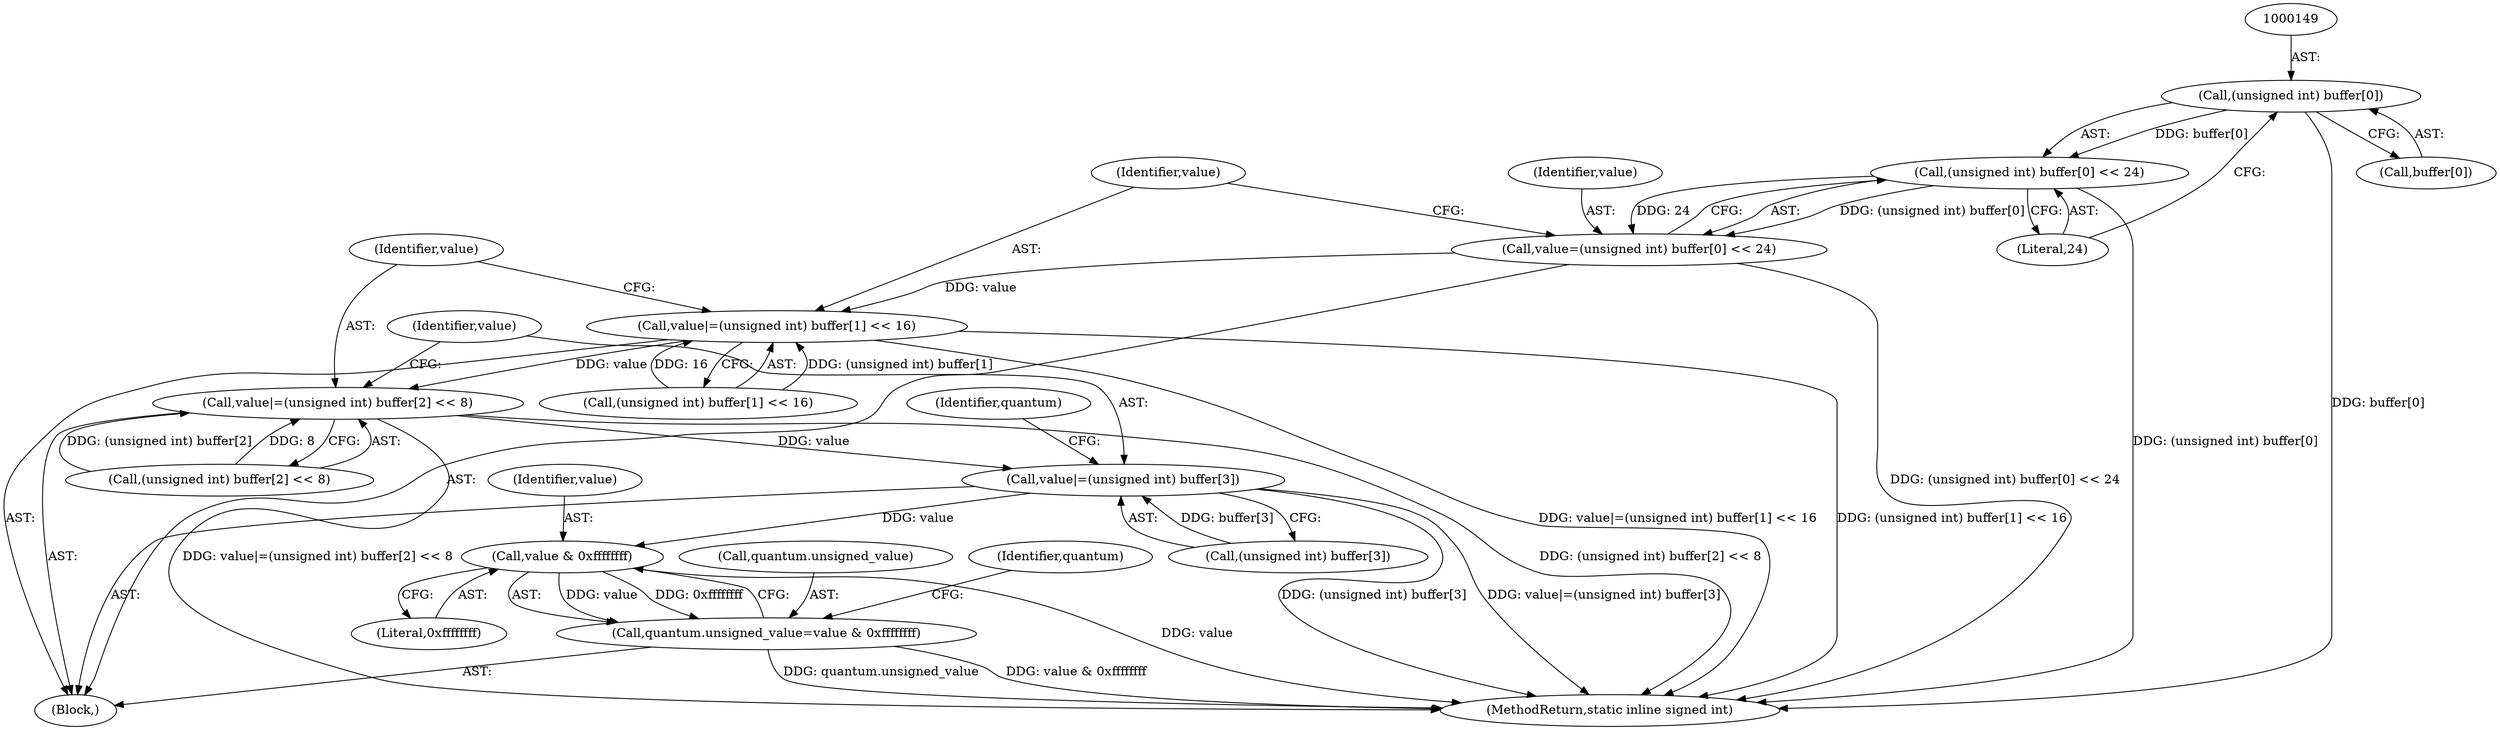 digraph "0_ImageMagick_d8ab7f046587f2e9f734b687ba7e6e10147c294b_6@array" {
"1000148" [label="(Call,(unsigned int) buffer[0])"];
"1000147" [label="(Call,(unsigned int) buffer[0] << 24)"];
"1000145" [label="(Call,value=(unsigned int) buffer[0] << 24)"];
"1000154" [label="(Call,value|=(unsigned int) buffer[1] << 16)"];
"1000163" [label="(Call,value|=(unsigned int) buffer[2] << 8)"];
"1000172" [label="(Call,value|=(unsigned int) buffer[3])"];
"1000183" [label="(Call,value & 0xffffffff)"];
"1000179" [label="(Call,quantum.unsigned_value=value & 0xffffffff)"];
"1000165" [label="(Call,(unsigned int) buffer[2] << 8)"];
"1000146" [label="(Identifier,value)"];
"1000164" [label="(Identifier,value)"];
"1000183" [label="(Call,value & 0xffffffff)"];
"1000174" [label="(Call,(unsigned int) buffer[3])"];
"1000179" [label="(Call,quantum.unsigned_value=value & 0xffffffff)"];
"1000145" [label="(Call,value=(unsigned int) buffer[0] << 24)"];
"1000180" [label="(Call,quantum.unsigned_value)"];
"1000148" [label="(Call,(unsigned int) buffer[0])"];
"1000147" [label="(Call,(unsigned int) buffer[0] << 24)"];
"1000173" [label="(Identifier,value)"];
"1000154" [label="(Call,value|=(unsigned int) buffer[1] << 16)"];
"1000103" [label="(Block,)"];
"1000181" [label="(Identifier,quantum)"];
"1000150" [label="(Call,buffer[0])"];
"1000190" [label="(MethodReturn,static inline signed int)"];
"1000153" [label="(Literal,24)"];
"1000185" [label="(Literal,0xffffffff)"];
"1000188" [label="(Identifier,quantum)"];
"1000155" [label="(Identifier,value)"];
"1000156" [label="(Call,(unsigned int) buffer[1] << 16)"];
"1000184" [label="(Identifier,value)"];
"1000172" [label="(Call,value|=(unsigned int) buffer[3])"];
"1000163" [label="(Call,value|=(unsigned int) buffer[2] << 8)"];
"1000148" -> "1000147"  [label="AST: "];
"1000148" -> "1000150"  [label="CFG: "];
"1000149" -> "1000148"  [label="AST: "];
"1000150" -> "1000148"  [label="AST: "];
"1000153" -> "1000148"  [label="CFG: "];
"1000148" -> "1000190"  [label="DDG: buffer[0]"];
"1000148" -> "1000147"  [label="DDG: buffer[0]"];
"1000147" -> "1000145"  [label="AST: "];
"1000147" -> "1000153"  [label="CFG: "];
"1000153" -> "1000147"  [label="AST: "];
"1000145" -> "1000147"  [label="CFG: "];
"1000147" -> "1000190"  [label="DDG: (unsigned int) buffer[0]"];
"1000147" -> "1000145"  [label="DDG: (unsigned int) buffer[0]"];
"1000147" -> "1000145"  [label="DDG: 24"];
"1000145" -> "1000103"  [label="AST: "];
"1000146" -> "1000145"  [label="AST: "];
"1000155" -> "1000145"  [label="CFG: "];
"1000145" -> "1000190"  [label="DDG: (unsigned int) buffer[0] << 24"];
"1000145" -> "1000154"  [label="DDG: value"];
"1000154" -> "1000103"  [label="AST: "];
"1000154" -> "1000156"  [label="CFG: "];
"1000155" -> "1000154"  [label="AST: "];
"1000156" -> "1000154"  [label="AST: "];
"1000164" -> "1000154"  [label="CFG: "];
"1000154" -> "1000190"  [label="DDG: value|=(unsigned int) buffer[1] << 16"];
"1000154" -> "1000190"  [label="DDG: (unsigned int) buffer[1] << 16"];
"1000156" -> "1000154"  [label="DDG: (unsigned int) buffer[1]"];
"1000156" -> "1000154"  [label="DDG: 16"];
"1000154" -> "1000163"  [label="DDG: value"];
"1000163" -> "1000103"  [label="AST: "];
"1000163" -> "1000165"  [label="CFG: "];
"1000164" -> "1000163"  [label="AST: "];
"1000165" -> "1000163"  [label="AST: "];
"1000173" -> "1000163"  [label="CFG: "];
"1000163" -> "1000190"  [label="DDG: value|=(unsigned int) buffer[2] << 8"];
"1000163" -> "1000190"  [label="DDG: (unsigned int) buffer[2] << 8"];
"1000165" -> "1000163"  [label="DDG: (unsigned int) buffer[2]"];
"1000165" -> "1000163"  [label="DDG: 8"];
"1000163" -> "1000172"  [label="DDG: value"];
"1000172" -> "1000103"  [label="AST: "];
"1000172" -> "1000174"  [label="CFG: "];
"1000173" -> "1000172"  [label="AST: "];
"1000174" -> "1000172"  [label="AST: "];
"1000181" -> "1000172"  [label="CFG: "];
"1000172" -> "1000190"  [label="DDG: (unsigned int) buffer[3]"];
"1000172" -> "1000190"  [label="DDG: value|=(unsigned int) buffer[3]"];
"1000174" -> "1000172"  [label="DDG: buffer[3]"];
"1000172" -> "1000183"  [label="DDG: value"];
"1000183" -> "1000179"  [label="AST: "];
"1000183" -> "1000185"  [label="CFG: "];
"1000184" -> "1000183"  [label="AST: "];
"1000185" -> "1000183"  [label="AST: "];
"1000179" -> "1000183"  [label="CFG: "];
"1000183" -> "1000190"  [label="DDG: value"];
"1000183" -> "1000179"  [label="DDG: value"];
"1000183" -> "1000179"  [label="DDG: 0xffffffff"];
"1000179" -> "1000103"  [label="AST: "];
"1000180" -> "1000179"  [label="AST: "];
"1000188" -> "1000179"  [label="CFG: "];
"1000179" -> "1000190"  [label="DDG: quantum.unsigned_value"];
"1000179" -> "1000190"  [label="DDG: value & 0xffffffff"];
}

